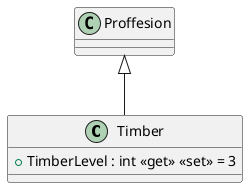 @startuml
class Timber {
    + TimberLevel : int <<get>> <<set>> = 3
}
Proffesion <|-- Timber
@enduml
